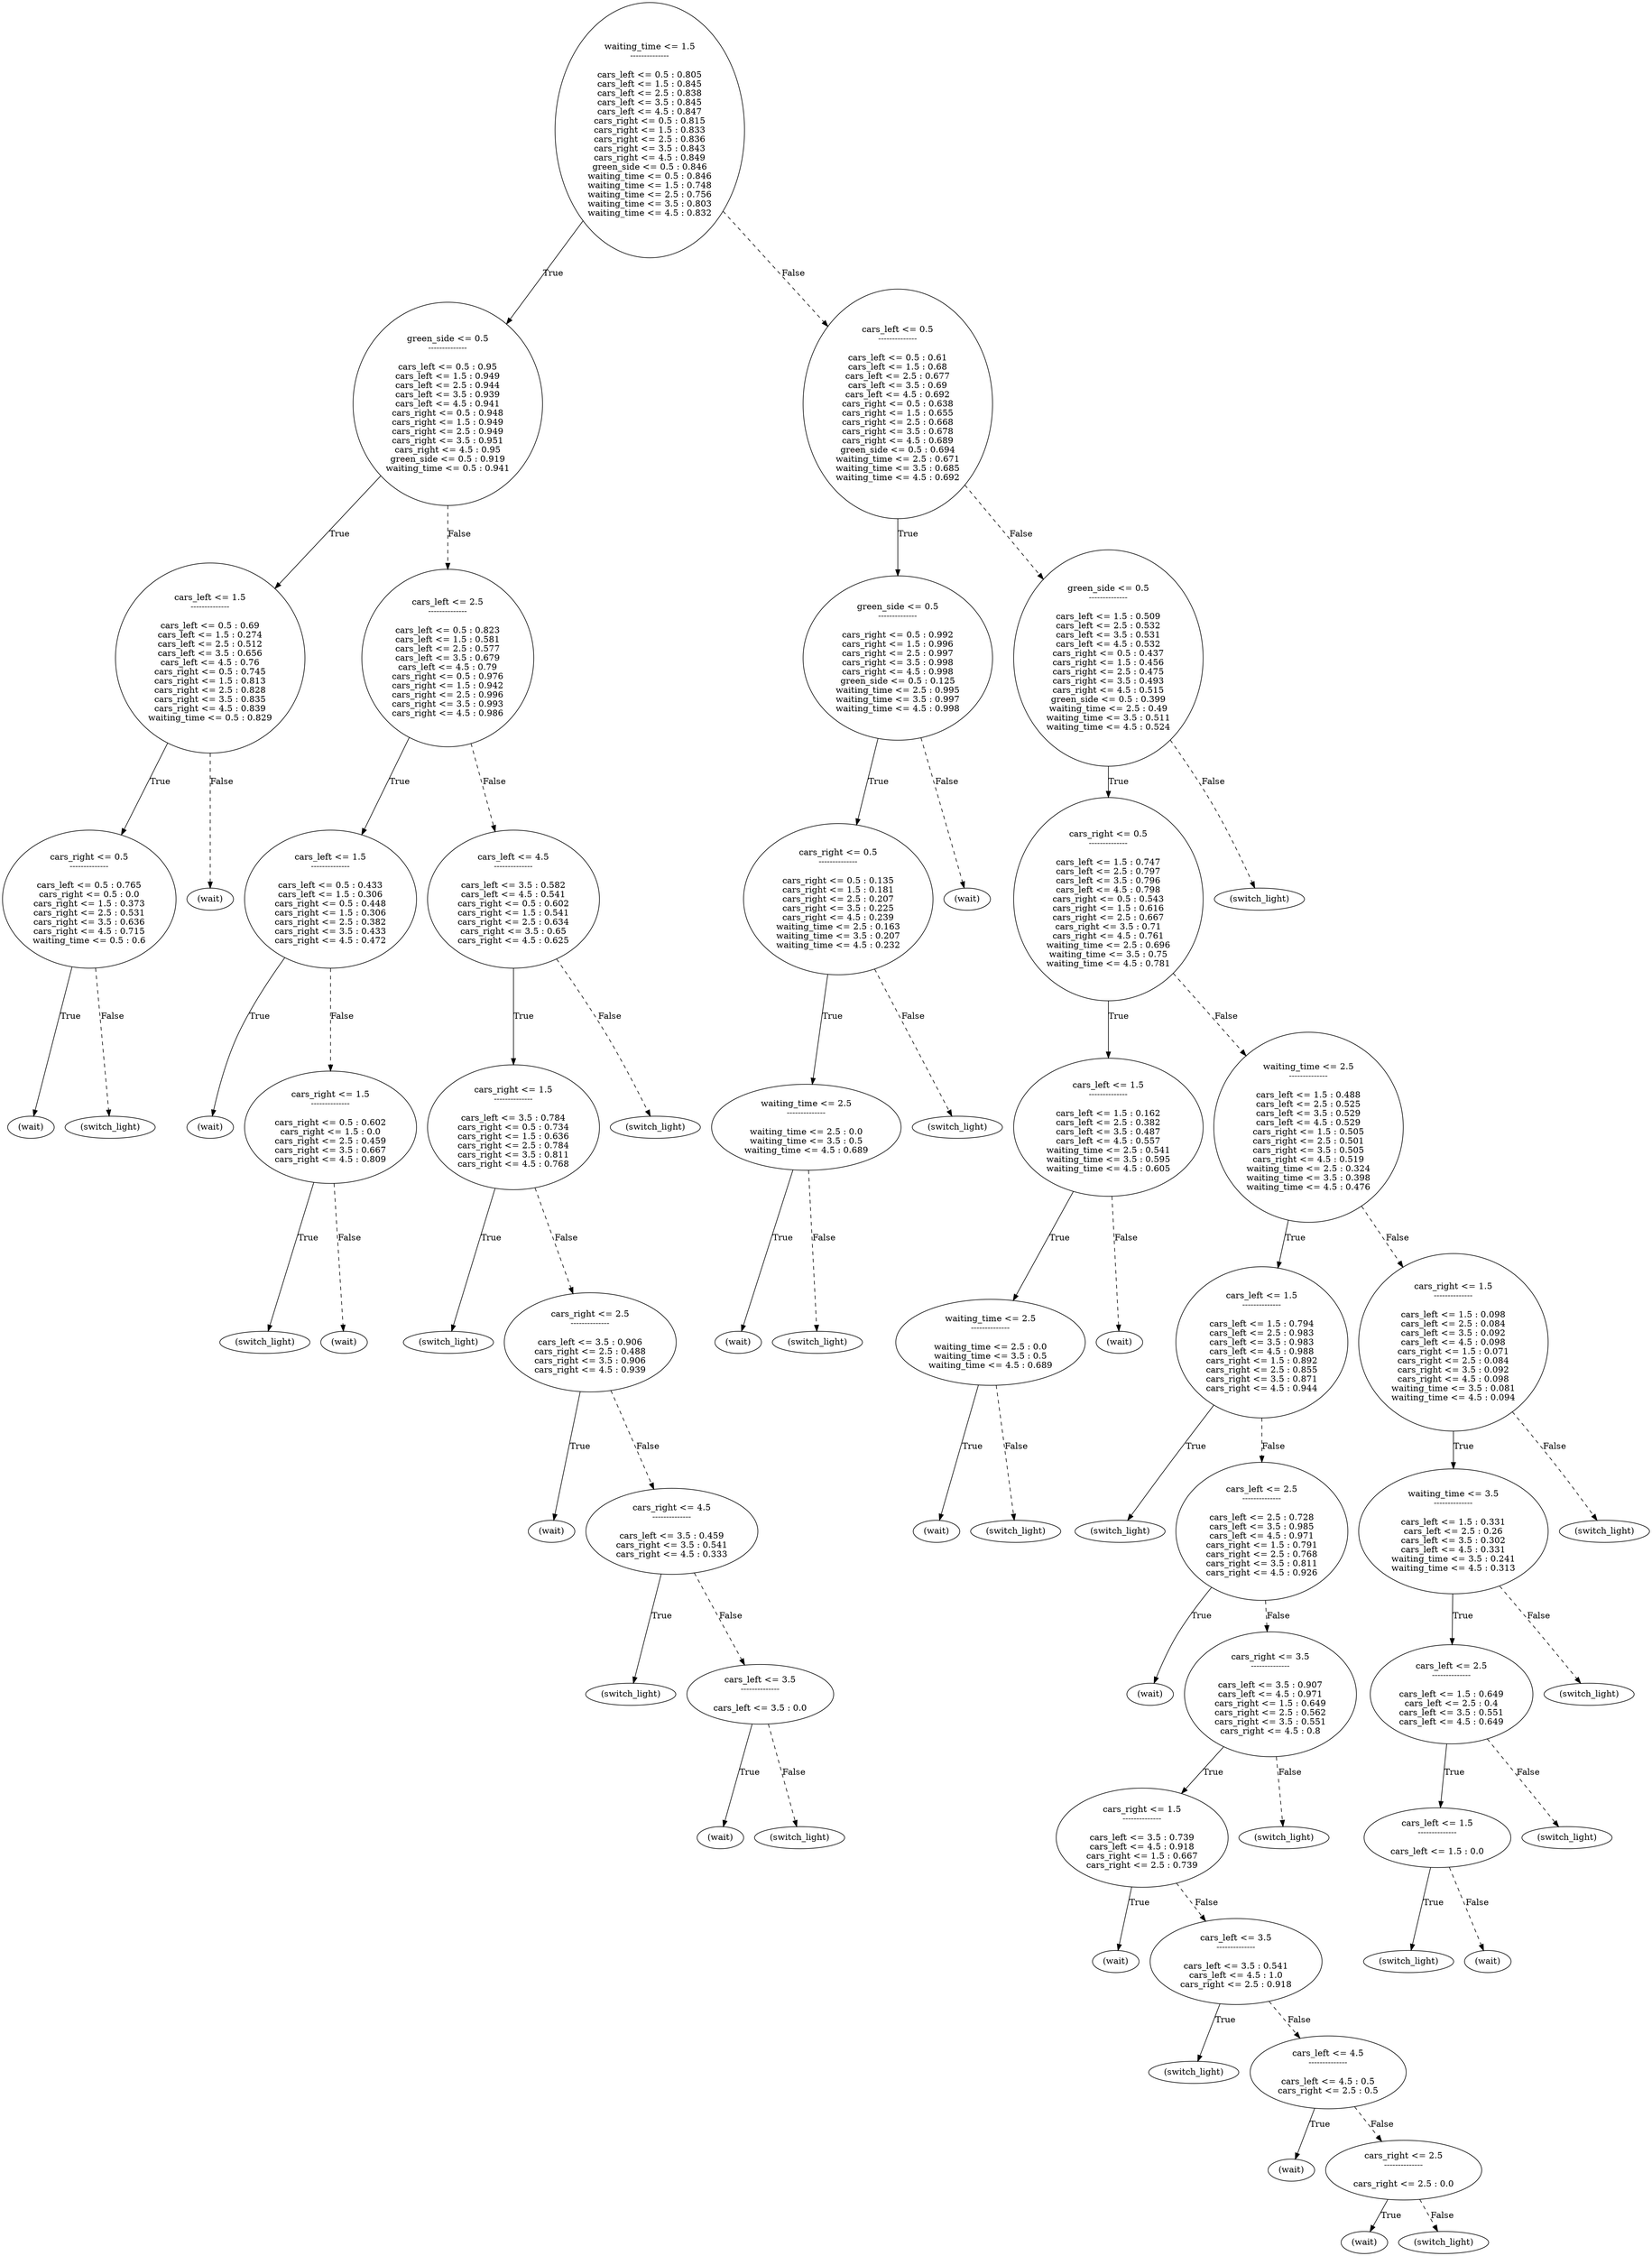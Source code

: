 digraph {
0 [label="waiting_time <= 1.5
--------------

cars_left <= 0.5 : 0.805
cars_left <= 1.5 : 0.845
cars_left <= 2.5 : 0.838
cars_left <= 3.5 : 0.845
cars_left <= 4.5 : 0.847
cars_right <= 0.5 : 0.815
cars_right <= 1.5 : 0.833
cars_right <= 2.5 : 0.836
cars_right <= 3.5 : 0.843
cars_right <= 4.5 : 0.849
green_side <= 0.5 : 0.846
waiting_time <= 0.5 : 0.846
waiting_time <= 1.5 : 0.748
waiting_time <= 2.5 : 0.756
waiting_time <= 3.5 : 0.803
waiting_time <= 4.5 : 0.832"];
1 [label="green_side <= 0.5
--------------

cars_left <= 0.5 : 0.95
cars_left <= 1.5 : 0.949
cars_left <= 2.5 : 0.944
cars_left <= 3.5 : 0.939
cars_left <= 4.5 : 0.941
cars_right <= 0.5 : 0.948
cars_right <= 1.5 : 0.949
cars_right <= 2.5 : 0.949
cars_right <= 3.5 : 0.951
cars_right <= 4.5 : 0.95
green_side <= 0.5 : 0.919
waiting_time <= 0.5 : 0.941"];
2 [label="cars_left <= 1.5
--------------

cars_left <= 0.5 : 0.69
cars_left <= 1.5 : 0.274
cars_left <= 2.5 : 0.512
cars_left <= 3.5 : 0.656
cars_left <= 4.5 : 0.76
cars_right <= 0.5 : 0.745
cars_right <= 1.5 : 0.813
cars_right <= 2.5 : 0.828
cars_right <= 3.5 : 0.835
cars_right <= 4.5 : 0.839
waiting_time <= 0.5 : 0.829"];
3 [label="cars_right <= 0.5
--------------

cars_left <= 0.5 : 0.765
cars_right <= 0.5 : 0.0
cars_right <= 1.5 : 0.373
cars_right <= 2.5 : 0.531
cars_right <= 3.5 : 0.636
cars_right <= 4.5 : 0.715
waiting_time <= 0.5 : 0.6"];
4 [label="(wait)"];
3 -> 4 [label="True"];
5 [label="(switch_light)"];
3 -> 5 [style="dashed", label="False"];
2 -> 3 [label="True"];
6 [label="(wait)"];
2 -> 6 [style="dashed", label="False"];
1 -> 2 [label="True"];
7 [label="cars_left <= 2.5
--------------

cars_left <= 0.5 : 0.823
cars_left <= 1.5 : 0.581
cars_left <= 2.5 : 0.577
cars_left <= 3.5 : 0.679
cars_left <= 4.5 : 0.79
cars_right <= 0.5 : 0.976
cars_right <= 1.5 : 0.942
cars_right <= 2.5 : 0.996
cars_right <= 3.5 : 0.993
cars_right <= 4.5 : 0.986"];
8 [label="cars_left <= 1.5
--------------

cars_left <= 0.5 : 0.433
cars_left <= 1.5 : 0.306
cars_right <= 0.5 : 0.448
cars_right <= 1.5 : 0.306
cars_right <= 2.5 : 0.382
cars_right <= 3.5 : 0.433
cars_right <= 4.5 : 0.472"];
9 [label="(wait)"];
8 -> 9 [label="True"];
10 [label="cars_right <= 1.5
--------------

cars_right <= 0.5 : 0.602
cars_right <= 1.5 : 0.0
cars_right <= 2.5 : 0.459
cars_right <= 3.5 : 0.667
cars_right <= 4.5 : 0.809"];
11 [label="(switch_light)"];
10 -> 11 [label="True"];
12 [label="(wait)"];
10 -> 12 [style="dashed", label="False"];
8 -> 10 [style="dashed", label="False"];
7 -> 8 [label="True"];
13 [label="cars_left <= 4.5
--------------

cars_left <= 3.5 : 0.582
cars_left <= 4.5 : 0.541
cars_right <= 0.5 : 0.602
cars_right <= 1.5 : 0.541
cars_right <= 2.5 : 0.634
cars_right <= 3.5 : 0.65
cars_right <= 4.5 : 0.625"];
14 [label="cars_right <= 1.5
--------------

cars_left <= 3.5 : 0.784
cars_right <= 0.5 : 0.734
cars_right <= 1.5 : 0.636
cars_right <= 2.5 : 0.784
cars_right <= 3.5 : 0.811
cars_right <= 4.5 : 0.768"];
15 [label="(switch_light)"];
14 -> 15 [label="True"];
16 [label="cars_right <= 2.5
--------------

cars_left <= 3.5 : 0.906
cars_right <= 2.5 : 0.488
cars_right <= 3.5 : 0.906
cars_right <= 4.5 : 0.939"];
17 [label="(wait)"];
16 -> 17 [label="True"];
18 [label="cars_right <= 4.5
--------------

cars_left <= 3.5 : 0.459
cars_right <= 3.5 : 0.541
cars_right <= 4.5 : 0.333"];
19 [label="(switch_light)"];
18 -> 19 [label="True"];
20 [label="cars_left <= 3.5
--------------

cars_left <= 3.5 : 0.0"];
21 [label="(wait)"];
20 -> 21 [label="True"];
22 [label="(switch_light)"];
20 -> 22 [style="dashed", label="False"];
18 -> 20 [style="dashed", label="False"];
16 -> 18 [style="dashed", label="False"];
14 -> 16 [style="dashed", label="False"];
13 -> 14 [label="True"];
23 [label="(switch_light)"];
13 -> 23 [style="dashed", label="False"];
7 -> 13 [style="dashed", label="False"];
1 -> 7 [style="dashed", label="False"];
0 -> 1 [label="True"];
24 [label="cars_left <= 0.5
--------------

cars_left <= 0.5 : 0.61
cars_left <= 1.5 : 0.68
cars_left <= 2.5 : 0.677
cars_left <= 3.5 : 0.69
cars_left <= 4.5 : 0.692
cars_right <= 0.5 : 0.638
cars_right <= 1.5 : 0.655
cars_right <= 2.5 : 0.668
cars_right <= 3.5 : 0.678
cars_right <= 4.5 : 0.689
green_side <= 0.5 : 0.694
waiting_time <= 2.5 : 0.671
waiting_time <= 3.5 : 0.685
waiting_time <= 4.5 : 0.692"];
25 [label="green_side <= 0.5
--------------

cars_right <= 0.5 : 0.992
cars_right <= 1.5 : 0.996
cars_right <= 2.5 : 0.997
cars_right <= 3.5 : 0.998
cars_right <= 4.5 : 0.998
green_side <= 0.5 : 0.125
waiting_time <= 2.5 : 0.995
waiting_time <= 3.5 : 0.997
waiting_time <= 4.5 : 0.998"];
26 [label="cars_right <= 0.5
--------------

cars_right <= 0.5 : 0.135
cars_right <= 1.5 : 0.181
cars_right <= 2.5 : 0.207
cars_right <= 3.5 : 0.225
cars_right <= 4.5 : 0.239
waiting_time <= 2.5 : 0.163
waiting_time <= 3.5 : 0.207
waiting_time <= 4.5 : 0.232"];
27 [label="waiting_time <= 2.5
--------------

waiting_time <= 2.5 : 0.0
waiting_time <= 3.5 : 0.5
waiting_time <= 4.5 : 0.689"];
28 [label="(wait)"];
27 -> 28 [label="True"];
29 [label="(switch_light)"];
27 -> 29 [style="dashed", label="False"];
26 -> 27 [label="True"];
30 [label="(switch_light)"];
26 -> 30 [style="dashed", label="False"];
25 -> 26 [label="True"];
31 [label="(wait)"];
25 -> 31 [style="dashed", label="False"];
24 -> 25 [label="True"];
32 [label="green_side <= 0.5
--------------

cars_left <= 1.5 : 0.509
cars_left <= 2.5 : 0.532
cars_left <= 3.5 : 0.531
cars_left <= 4.5 : 0.532
cars_right <= 0.5 : 0.437
cars_right <= 1.5 : 0.456
cars_right <= 2.5 : 0.475
cars_right <= 3.5 : 0.493
cars_right <= 4.5 : 0.515
green_side <= 0.5 : 0.399
waiting_time <= 2.5 : 0.49
waiting_time <= 3.5 : 0.511
waiting_time <= 4.5 : 0.524"];
33 [label="cars_right <= 0.5
--------------

cars_left <= 1.5 : 0.747
cars_left <= 2.5 : 0.797
cars_left <= 3.5 : 0.796
cars_left <= 4.5 : 0.798
cars_right <= 0.5 : 0.543
cars_right <= 1.5 : 0.616
cars_right <= 2.5 : 0.667
cars_right <= 3.5 : 0.71
cars_right <= 4.5 : 0.761
waiting_time <= 2.5 : 0.696
waiting_time <= 3.5 : 0.75
waiting_time <= 4.5 : 0.781"];
34 [label="cars_left <= 1.5
--------------

cars_left <= 1.5 : 0.162
cars_left <= 2.5 : 0.382
cars_left <= 3.5 : 0.487
cars_left <= 4.5 : 0.557
waiting_time <= 2.5 : 0.541
waiting_time <= 3.5 : 0.595
waiting_time <= 4.5 : 0.605"];
35 [label="waiting_time <= 2.5
--------------

waiting_time <= 2.5 : 0.0
waiting_time <= 3.5 : 0.5
waiting_time <= 4.5 : 0.689"];
36 [label="(wait)"];
35 -> 36 [label="True"];
37 [label="(switch_light)"];
35 -> 37 [style="dashed", label="False"];
34 -> 35 [label="True"];
38 [label="(wait)"];
34 -> 38 [style="dashed", label="False"];
33 -> 34 [label="True"];
39 [label="waiting_time <= 2.5
--------------

cars_left <= 1.5 : 0.488
cars_left <= 2.5 : 0.525
cars_left <= 3.5 : 0.529
cars_left <= 4.5 : 0.529
cars_right <= 1.5 : 0.505
cars_right <= 2.5 : 0.501
cars_right <= 3.5 : 0.505
cars_right <= 4.5 : 0.519
waiting_time <= 2.5 : 0.324
waiting_time <= 3.5 : 0.398
waiting_time <= 4.5 : 0.476"];
40 [label="cars_left <= 1.5
--------------

cars_left <= 1.5 : 0.794
cars_left <= 2.5 : 0.983
cars_left <= 3.5 : 0.983
cars_left <= 4.5 : 0.988
cars_right <= 1.5 : 0.892
cars_right <= 2.5 : 0.855
cars_right <= 3.5 : 0.871
cars_right <= 4.5 : 0.944"];
41 [label="(switch_light)"];
40 -> 41 [label="True"];
42 [label="cars_left <= 2.5
--------------

cars_left <= 2.5 : 0.728
cars_left <= 3.5 : 0.985
cars_left <= 4.5 : 0.971
cars_right <= 1.5 : 0.791
cars_right <= 2.5 : 0.768
cars_right <= 3.5 : 0.811
cars_right <= 4.5 : 0.926"];
43 [label="(wait)"];
42 -> 43 [label="True"];
44 [label="cars_right <= 3.5
--------------

cars_left <= 3.5 : 0.907
cars_left <= 4.5 : 0.971
cars_right <= 1.5 : 0.649
cars_right <= 2.5 : 0.562
cars_right <= 3.5 : 0.551
cars_right <= 4.5 : 0.8"];
45 [label="cars_right <= 1.5
--------------

cars_left <= 3.5 : 0.739
cars_left <= 4.5 : 0.918
cars_right <= 1.5 : 0.667
cars_right <= 2.5 : 0.739"];
46 [label="(wait)"];
45 -> 46 [label="True"];
47 [label="cars_left <= 3.5
--------------

cars_left <= 3.5 : 0.541
cars_left <= 4.5 : 1.0
cars_right <= 2.5 : 0.918"];
48 [label="(switch_light)"];
47 -> 48 [label="True"];
49 [label="cars_left <= 4.5
--------------

cars_left <= 4.5 : 0.5
cars_right <= 2.5 : 0.5"];
50 [label="(wait)"];
49 -> 50 [label="True"];
51 [label="cars_right <= 2.5
--------------

cars_right <= 2.5 : 0.0"];
52 [label="(wait)"];
51 -> 52 [label="True"];
53 [label="(switch_light)"];
51 -> 53 [style="dashed", label="False"];
49 -> 51 [style="dashed", label="False"];
47 -> 49 [style="dashed", label="False"];
45 -> 47 [style="dashed", label="False"];
44 -> 45 [label="True"];
54 [label="(switch_light)"];
44 -> 54 [style="dashed", label="False"];
42 -> 44 [style="dashed", label="False"];
40 -> 42 [style="dashed", label="False"];
39 -> 40 [label="True"];
55 [label="cars_right <= 1.5
--------------

cars_left <= 1.5 : 0.098
cars_left <= 2.5 : 0.084
cars_left <= 3.5 : 0.092
cars_left <= 4.5 : 0.098
cars_right <= 1.5 : 0.071
cars_right <= 2.5 : 0.084
cars_right <= 3.5 : 0.092
cars_right <= 4.5 : 0.098
waiting_time <= 3.5 : 0.081
waiting_time <= 4.5 : 0.094"];
56 [label="waiting_time <= 3.5
--------------

cars_left <= 1.5 : 0.331
cars_left <= 2.5 : 0.26
cars_left <= 3.5 : 0.302
cars_left <= 4.5 : 0.331
waiting_time <= 3.5 : 0.241
waiting_time <= 4.5 : 0.313"];
57 [label="cars_left <= 2.5
--------------

cars_left <= 1.5 : 0.649
cars_left <= 2.5 : 0.4
cars_left <= 3.5 : 0.551
cars_left <= 4.5 : 0.649"];
58 [label="cars_left <= 1.5
--------------

cars_left <= 1.5 : 0.0"];
59 [label="(switch_light)"];
58 -> 59 [label="True"];
60 [label="(wait)"];
58 -> 60 [style="dashed", label="False"];
57 -> 58 [label="True"];
61 [label="(switch_light)"];
57 -> 61 [style="dashed", label="False"];
56 -> 57 [label="True"];
62 [label="(switch_light)"];
56 -> 62 [style="dashed", label="False"];
55 -> 56 [label="True"];
63 [label="(switch_light)"];
55 -> 63 [style="dashed", label="False"];
39 -> 55 [style="dashed", label="False"];
33 -> 39 [style="dashed", label="False"];
32 -> 33 [label="True"];
64 [label="(switch_light)"];
32 -> 64 [style="dashed", label="False"];
24 -> 32 [style="dashed", label="False"];
0 -> 24 [style="dashed", label="False"];

}